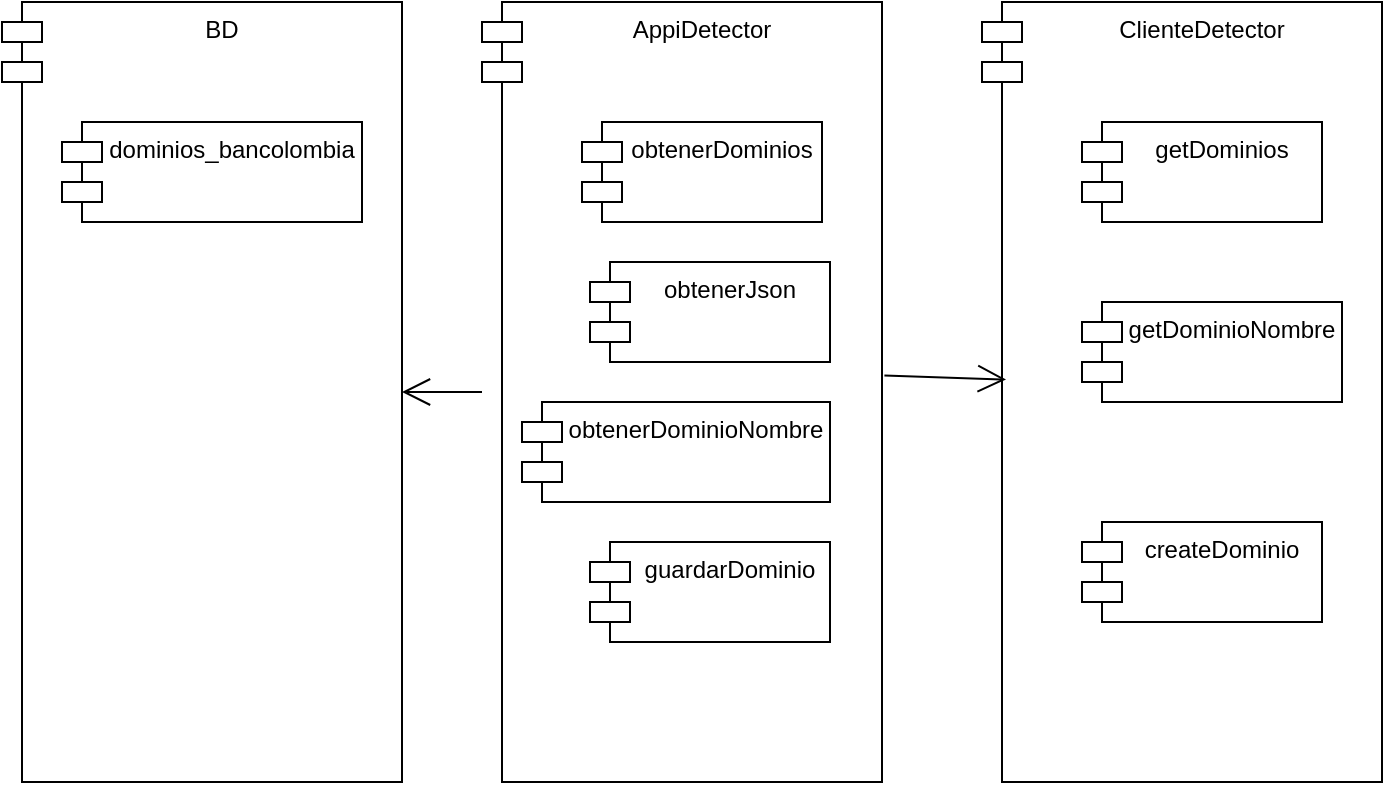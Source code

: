<mxfile version="15.6.8" type="device"><diagram id="7tXCEydnHnBkfvQP-ue3" name="Page-1"><mxGraphModel dx="1038" dy="547" grid="1" gridSize="10" guides="1" tooltips="1" connect="1" arrows="1" fold="1" page="1" pageScale="1" pageWidth="827" pageHeight="1169" math="0" shadow="0"><root><mxCell id="0"/><mxCell id="1" parent="0"/><mxCell id="zXVPbO_xZV41rA0yha9Z-1" value="BD" style="shape=module;align=left;spacingLeft=20;align=center;verticalAlign=top;" vertex="1" parent="1"><mxGeometry x="60" y="60" width="200" height="390" as="geometry"/></mxCell><mxCell id="zXVPbO_xZV41rA0yha9Z-2" value="dominios_bancolombia" style="shape=module;align=left;spacingLeft=20;align=center;verticalAlign=top;" vertex="1" parent="1"><mxGeometry x="90" y="120" width="150" height="50" as="geometry"/></mxCell><mxCell id="zXVPbO_xZV41rA0yha9Z-3" value="AppiDetector" style="shape=module;align=left;spacingLeft=20;align=center;verticalAlign=top;" vertex="1" parent="1"><mxGeometry x="300" y="60" width="200" height="390" as="geometry"/></mxCell><mxCell id="zXVPbO_xZV41rA0yha9Z-4" value="obtenerDominios" style="shape=module;align=left;spacingLeft=20;align=center;verticalAlign=top;" vertex="1" parent="1"><mxGeometry x="350" y="120" width="120" height="50" as="geometry"/></mxCell><mxCell id="zXVPbO_xZV41rA0yha9Z-5" value="obtenerJson" style="shape=module;align=left;spacingLeft=20;align=center;verticalAlign=top;" vertex="1" parent="1"><mxGeometry x="354" y="190" width="120" height="50" as="geometry"/></mxCell><mxCell id="zXVPbO_xZV41rA0yha9Z-6" value="obtenerDominioNombre" style="shape=module;align=left;spacingLeft=20;align=center;verticalAlign=top;" vertex="1" parent="1"><mxGeometry x="320" y="260" width="154" height="50" as="geometry"/></mxCell><mxCell id="zXVPbO_xZV41rA0yha9Z-7" value="guardarDominio" style="shape=module;align=left;spacingLeft=20;align=center;verticalAlign=top;" vertex="1" parent="1"><mxGeometry x="354" y="330" width="120" height="50" as="geometry"/></mxCell><mxCell id="zXVPbO_xZV41rA0yha9Z-8" value="" style="endArrow=open;endFill=1;endSize=12;html=1;rounded=0;" edge="1" parent="1" source="zXVPbO_xZV41rA0yha9Z-3" target="zXVPbO_xZV41rA0yha9Z-1"><mxGeometry width="160" relative="1" as="geometry"><mxPoint x="330" y="230" as="sourcePoint"/><mxPoint x="490" y="230" as="targetPoint"/></mxGeometry></mxCell><mxCell id="zXVPbO_xZV41rA0yha9Z-9" value="ClienteDetector" style="shape=module;align=left;spacingLeft=20;align=center;verticalAlign=top;" vertex="1" parent="1"><mxGeometry x="550" y="60" width="200" height="390" as="geometry"/></mxCell><mxCell id="zXVPbO_xZV41rA0yha9Z-10" value="getDominios" style="shape=module;align=left;spacingLeft=20;align=center;verticalAlign=top;" vertex="1" parent="1"><mxGeometry x="600" y="120" width="120" height="50" as="geometry"/></mxCell><mxCell id="zXVPbO_xZV41rA0yha9Z-11" value="getDominioNombre" style="shape=module;align=left;spacingLeft=20;align=center;verticalAlign=top;" vertex="1" parent="1"><mxGeometry x="600" y="210" width="130" height="50" as="geometry"/></mxCell><mxCell id="zXVPbO_xZV41rA0yha9Z-12" value="createDominio" style="shape=module;align=left;spacingLeft=20;align=center;verticalAlign=top;" vertex="1" parent="1"><mxGeometry x="600" y="320" width="120" height="50" as="geometry"/></mxCell><mxCell id="zXVPbO_xZV41rA0yha9Z-13" value="" style="endArrow=open;endFill=1;endSize=12;html=1;rounded=0;exitX=1.006;exitY=0.479;exitDx=0;exitDy=0;exitPerimeter=0;entryX=0.06;entryY=0.484;entryDx=0;entryDy=0;entryPerimeter=0;" edge="1" parent="1" source="zXVPbO_xZV41rA0yha9Z-3" target="zXVPbO_xZV41rA0yha9Z-9"><mxGeometry width="160" relative="1" as="geometry"><mxPoint x="330" y="230" as="sourcePoint"/><mxPoint x="490" y="230" as="targetPoint"/></mxGeometry></mxCell></root></mxGraphModel></diagram></mxfile>